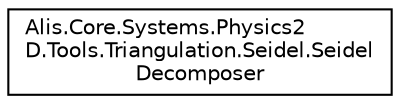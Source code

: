 digraph "Graphical Class Hierarchy"
{
 // LATEX_PDF_SIZE
  edge [fontname="Helvetica",fontsize="10",labelfontname="Helvetica",labelfontsize="10"];
  node [fontname="Helvetica",fontsize="10",shape=record];
  rankdir="LR";
  Node0 [label="Alis.Core.Systems.Physics2\lD.Tools.Triangulation.Seidel.Seidel\lDecomposer",height=0.2,width=0.4,color="black", fillcolor="white", style="filled",URL="$class_alis_1_1_core_1_1_systems_1_1_physics2_d_1_1_tools_1_1_triangulation_1_1_seidel_1_1_seidel_decomposer.html",tooltip="Convex decomposition algorithm created by Raimund Seidel Properties:"];
}
